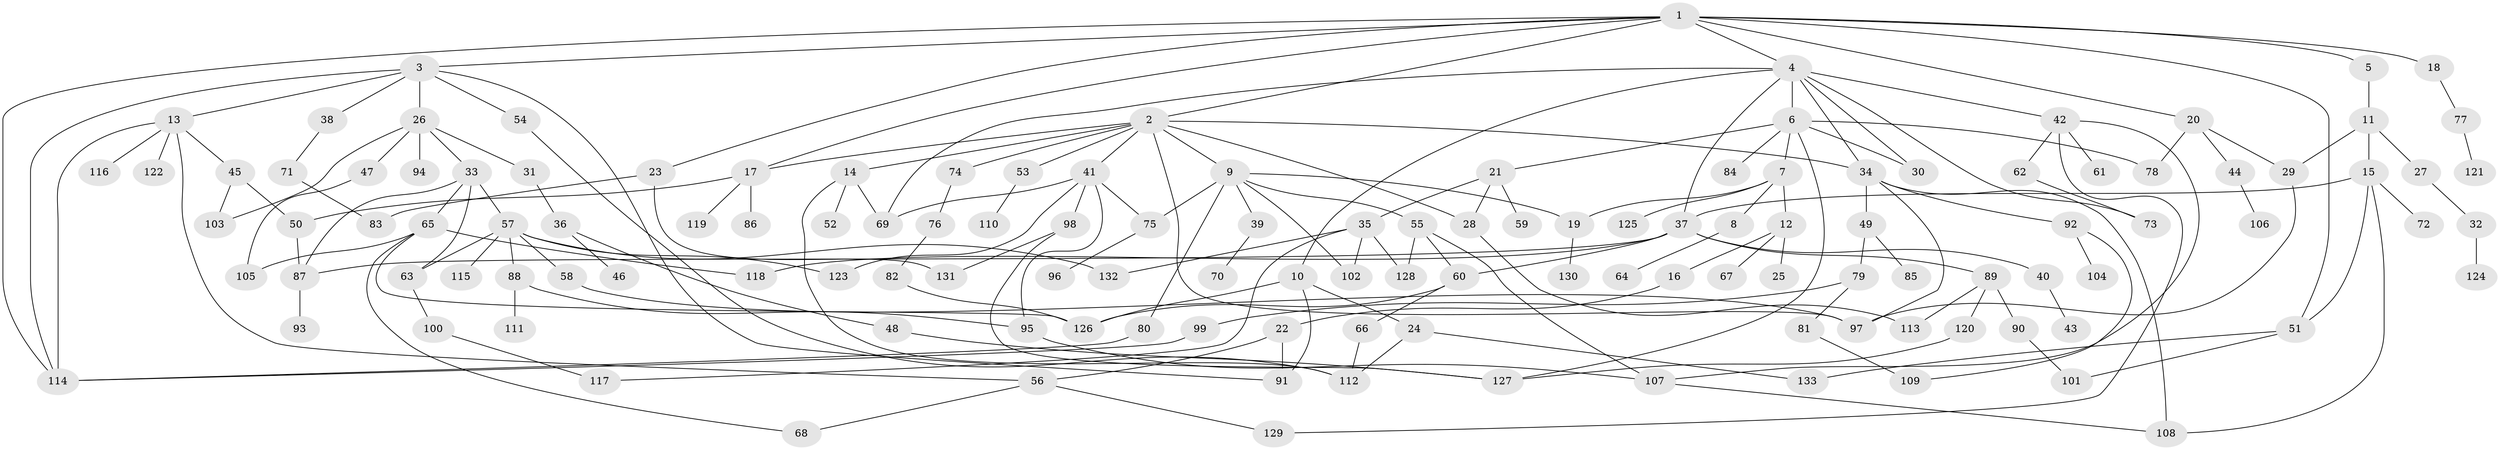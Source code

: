 // Generated by graph-tools (version 1.1) at 2025/00/03/09/25 03:00:59]
// undirected, 133 vertices, 190 edges
graph export_dot {
graph [start="1"]
  node [color=gray90,style=filled];
  1;
  2;
  3;
  4;
  5;
  6;
  7;
  8;
  9;
  10;
  11;
  12;
  13;
  14;
  15;
  16;
  17;
  18;
  19;
  20;
  21;
  22;
  23;
  24;
  25;
  26;
  27;
  28;
  29;
  30;
  31;
  32;
  33;
  34;
  35;
  36;
  37;
  38;
  39;
  40;
  41;
  42;
  43;
  44;
  45;
  46;
  47;
  48;
  49;
  50;
  51;
  52;
  53;
  54;
  55;
  56;
  57;
  58;
  59;
  60;
  61;
  62;
  63;
  64;
  65;
  66;
  67;
  68;
  69;
  70;
  71;
  72;
  73;
  74;
  75;
  76;
  77;
  78;
  79;
  80;
  81;
  82;
  83;
  84;
  85;
  86;
  87;
  88;
  89;
  90;
  91;
  92;
  93;
  94;
  95;
  96;
  97;
  98;
  99;
  100;
  101;
  102;
  103;
  104;
  105;
  106;
  107;
  108;
  109;
  110;
  111;
  112;
  113;
  114;
  115;
  116;
  117;
  118;
  119;
  120;
  121;
  122;
  123;
  124;
  125;
  126;
  127;
  128;
  129;
  130;
  131;
  132;
  133;
  1 -- 2;
  1 -- 3;
  1 -- 4;
  1 -- 5;
  1 -- 18;
  1 -- 20;
  1 -- 23;
  1 -- 17;
  1 -- 51;
  1 -- 114;
  2 -- 9;
  2 -- 14;
  2 -- 17;
  2 -- 28;
  2 -- 34;
  2 -- 41;
  2 -- 53;
  2 -- 74;
  2 -- 97;
  3 -- 13;
  3 -- 26;
  3 -- 38;
  3 -- 54;
  3 -- 91;
  3 -- 114;
  4 -- 6;
  4 -- 10;
  4 -- 30;
  4 -- 37;
  4 -- 42;
  4 -- 69;
  4 -- 34;
  4 -- 73;
  5 -- 11;
  6 -- 7;
  6 -- 21;
  6 -- 78;
  6 -- 84;
  6 -- 30;
  6 -- 127;
  7 -- 8;
  7 -- 12;
  7 -- 125;
  7 -- 19;
  8 -- 64;
  9 -- 19;
  9 -- 39;
  9 -- 55;
  9 -- 75;
  9 -- 80;
  9 -- 102;
  10 -- 24;
  10 -- 91;
  10 -- 126;
  11 -- 15;
  11 -- 27;
  11 -- 29;
  12 -- 16;
  12 -- 25;
  12 -- 67;
  13 -- 45;
  13 -- 56;
  13 -- 114;
  13 -- 116;
  13 -- 122;
  14 -- 52;
  14 -- 69;
  14 -- 112;
  15 -- 51;
  15 -- 72;
  15 -- 108;
  15 -- 37;
  16 -- 22;
  17 -- 50;
  17 -- 86;
  17 -- 119;
  18 -- 77;
  19 -- 130;
  20 -- 44;
  20 -- 29;
  20 -- 78;
  21 -- 35;
  21 -- 59;
  21 -- 28;
  22 -- 56;
  22 -- 91;
  23 -- 83;
  23 -- 131;
  24 -- 133;
  24 -- 112;
  26 -- 31;
  26 -- 33;
  26 -- 47;
  26 -- 94;
  26 -- 103;
  27 -- 32;
  28 -- 113;
  29 -- 97;
  31 -- 36;
  32 -- 124;
  33 -- 57;
  33 -- 63;
  33 -- 65;
  33 -- 87;
  34 -- 49;
  34 -- 92;
  34 -- 97;
  34 -- 108;
  35 -- 117;
  35 -- 132;
  35 -- 102;
  35 -- 128;
  36 -- 46;
  36 -- 48;
  37 -- 40;
  37 -- 89;
  37 -- 87;
  37 -- 118;
  37 -- 60;
  38 -- 71;
  39 -- 70;
  40 -- 43;
  41 -- 95;
  41 -- 98;
  41 -- 75;
  41 -- 123;
  41 -- 69;
  42 -- 61;
  42 -- 62;
  42 -- 129;
  42 -- 107;
  44 -- 106;
  45 -- 50;
  45 -- 103;
  47 -- 105;
  48 -- 127;
  49 -- 79;
  49 -- 85;
  50 -- 87;
  51 -- 133;
  51 -- 101;
  53 -- 110;
  54 -- 112;
  55 -- 60;
  55 -- 107;
  55 -- 128;
  56 -- 68;
  56 -- 129;
  57 -- 58;
  57 -- 88;
  57 -- 115;
  57 -- 123;
  57 -- 132;
  57 -- 63;
  58 -- 97;
  60 -- 66;
  60 -- 126;
  62 -- 73;
  63 -- 100;
  65 -- 105;
  65 -- 118;
  65 -- 68;
  65 -- 126;
  66 -- 112;
  71 -- 83;
  74 -- 76;
  75 -- 96;
  76 -- 82;
  77 -- 121;
  79 -- 81;
  79 -- 99;
  80 -- 114;
  81 -- 109;
  82 -- 126;
  87 -- 93;
  88 -- 111;
  88 -- 95;
  89 -- 90;
  89 -- 113;
  89 -- 120;
  90 -- 101;
  92 -- 104;
  92 -- 109;
  95 -- 107;
  98 -- 127;
  98 -- 131;
  99 -- 114;
  100 -- 117;
  107 -- 108;
  120 -- 127;
}
